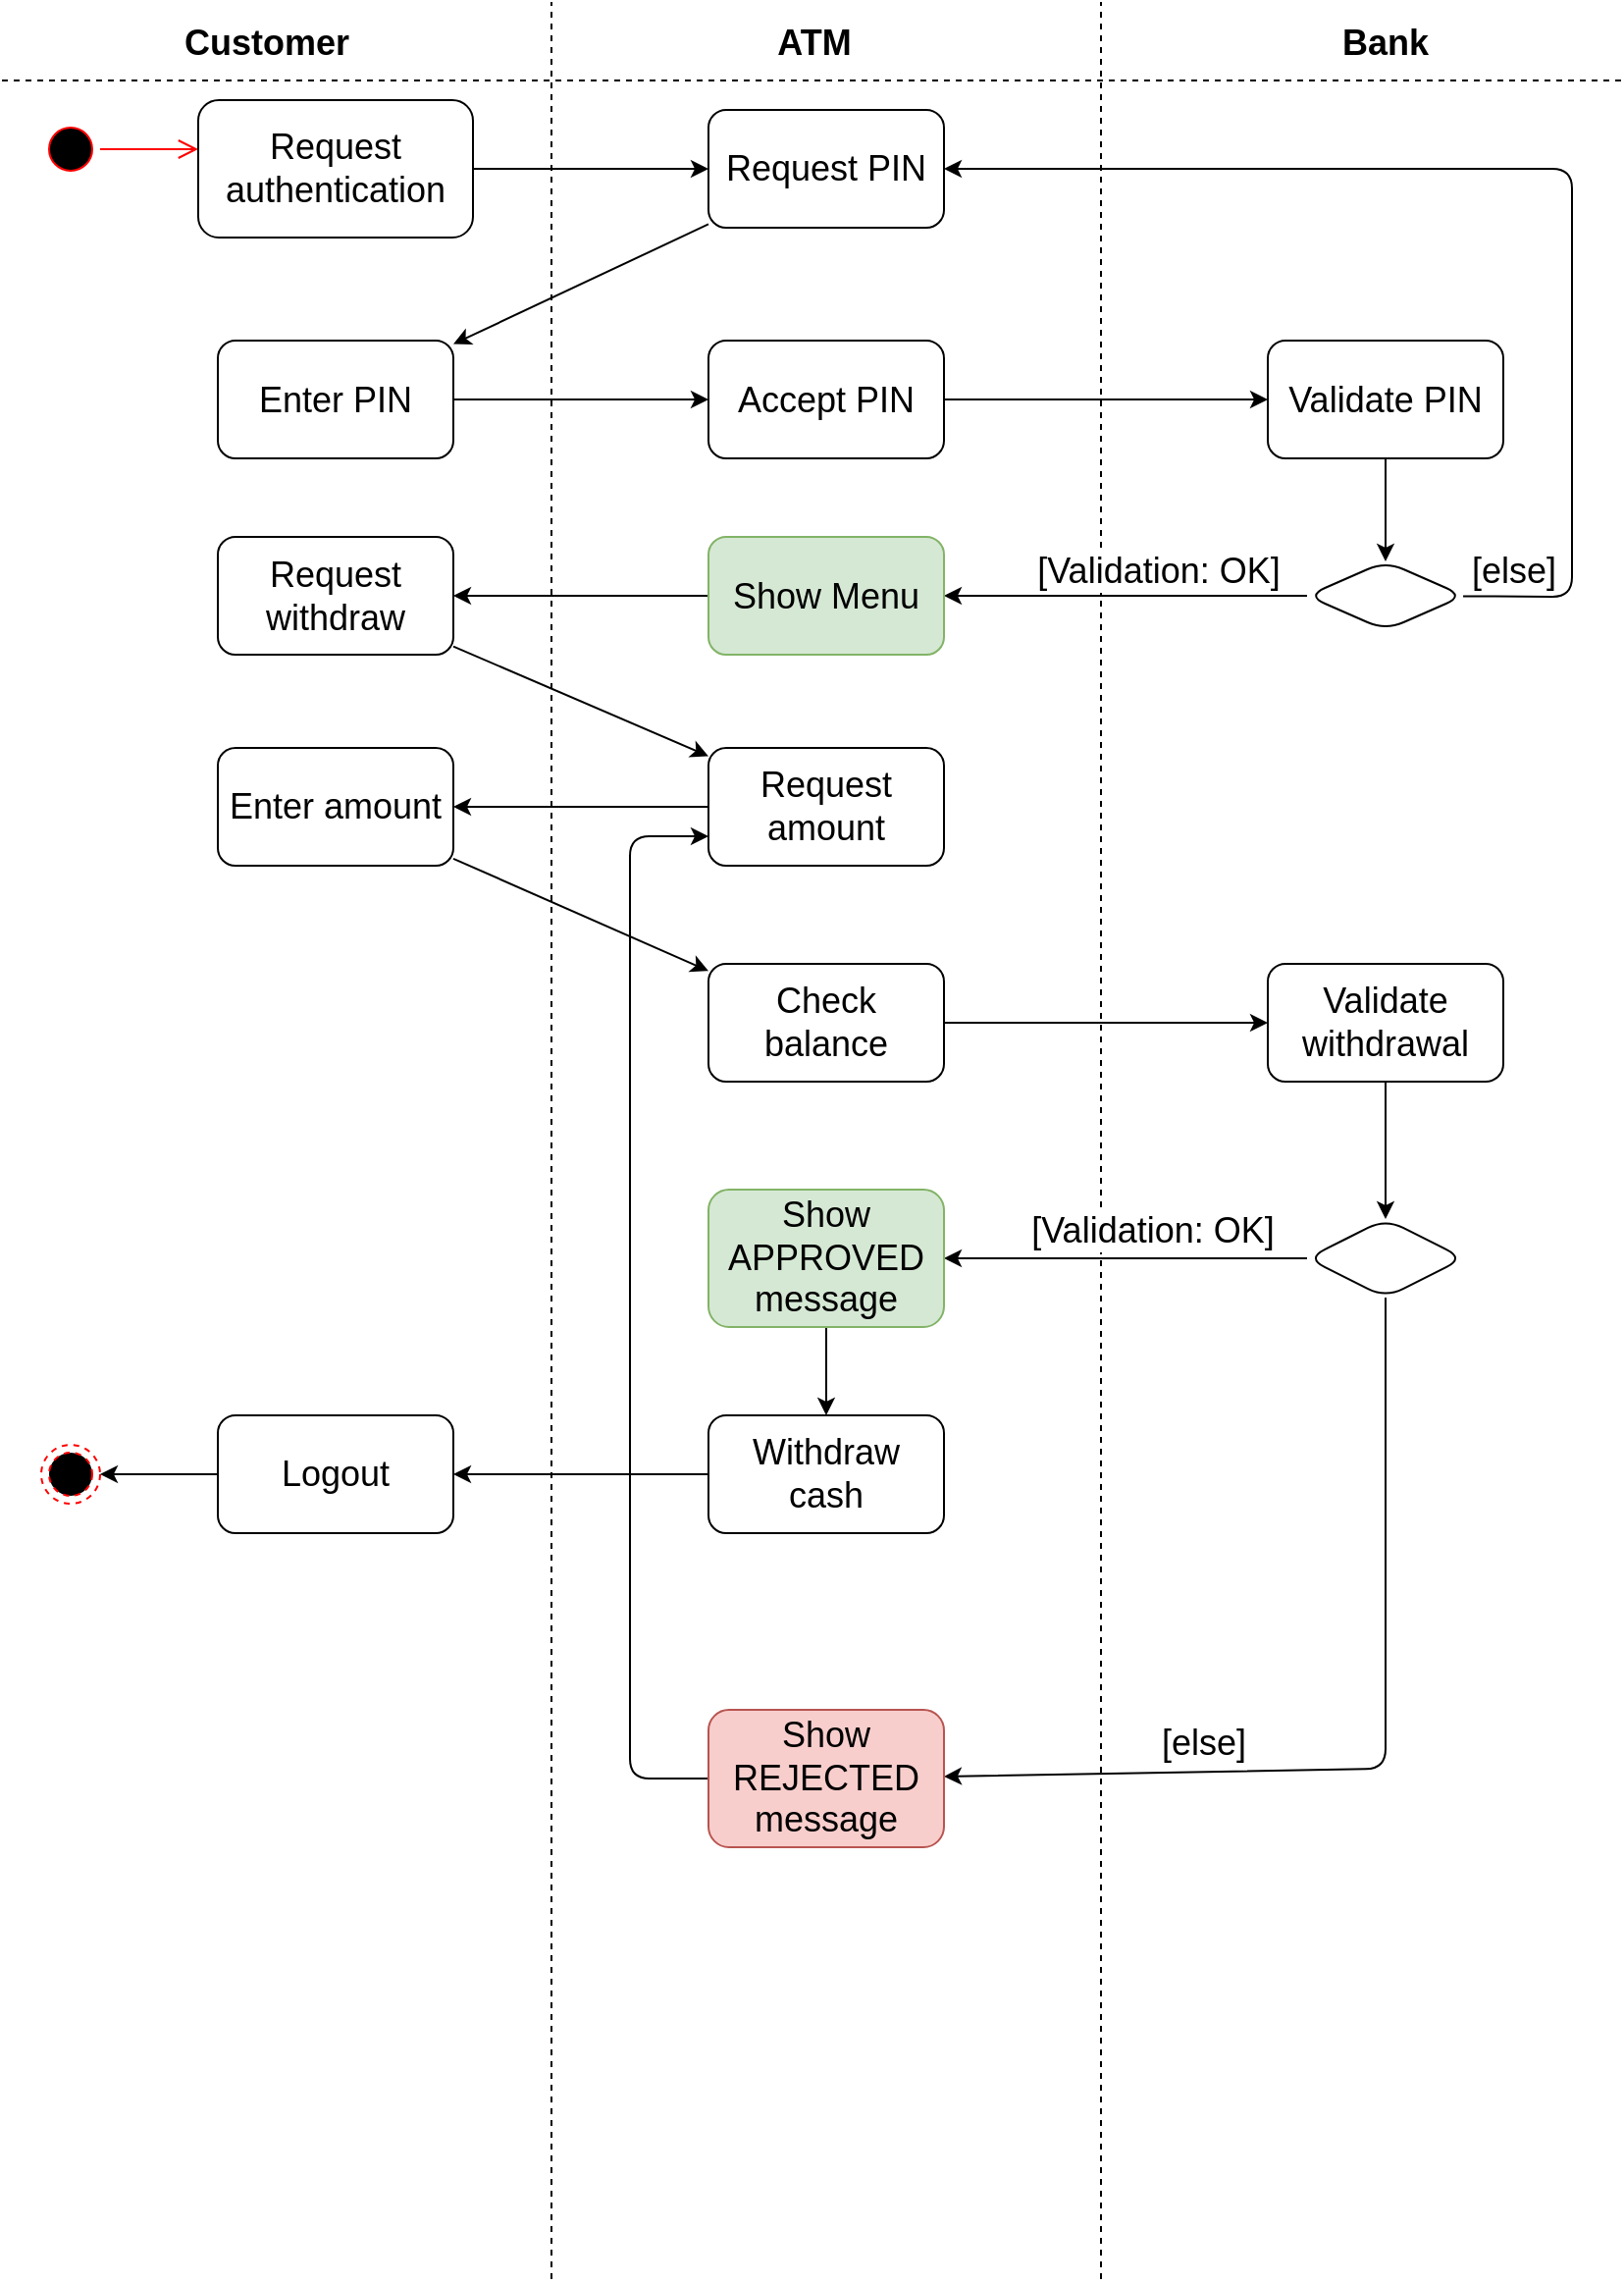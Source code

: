 <mxfile>
    <diagram id="XvPRe0NY_XkeJn2t7DHm" name="Page-1">
        <mxGraphModel dx="1266" dy="627" grid="1" gridSize="10" guides="1" tooltips="1" connect="1" arrows="1" fold="1" page="1" pageScale="1" pageWidth="827" pageHeight="1169" math="0" shadow="0">
            <root>
                <mxCell id="0"/>
                <mxCell id="1" parent="0"/>
                <mxCell id="4" value="" style="group" vertex="1" connectable="0" parent="1">
                    <mxGeometry x="20" y="60" width="80" height="30" as="geometry"/>
                </mxCell>
                <mxCell id="2" value="" style="ellipse;html=1;shape=startState;fillColor=#000000;strokeColor=#ff0000;rotation=-90;" vertex="1" parent="4">
                    <mxGeometry width="30" height="30" as="geometry"/>
                </mxCell>
                <mxCell id="3" value="" style="edgeStyle=orthogonalEdgeStyle;html=1;verticalAlign=bottom;endArrow=open;endSize=8;strokeColor=#ff0000;exitX=0.5;exitY=1;exitDx=0;exitDy=0;" edge="1" source="2" parent="4">
                    <mxGeometry relative="1" as="geometry">
                        <mxPoint x="80" y="15" as="targetPoint"/>
                    </mxGeometry>
                </mxCell>
                <mxCell id="5" value="" style="line;strokeWidth=1;fillColor=none;align=left;verticalAlign=middle;spacingTop=-1;spacingLeft=3;spacingRight=3;rotatable=0;labelPosition=right;points=[];portConstraint=eastwest;dashed=1;" vertex="1" parent="1">
                    <mxGeometry y="36" width="825" height="8" as="geometry"/>
                </mxCell>
                <mxCell id="9" value="" style="endArrow=none;dashed=1;html=1;" edge="1" parent="1">
                    <mxGeometry width="50" height="50" relative="1" as="geometry">
                        <mxPoint x="280" y="1160" as="sourcePoint"/>
                        <mxPoint x="280" as="targetPoint"/>
                    </mxGeometry>
                </mxCell>
                <mxCell id="10" value="" style="endArrow=none;dashed=1;html=1;" edge="1" parent="1">
                    <mxGeometry width="50" height="50" relative="1" as="geometry">
                        <mxPoint x="560" y="1160" as="sourcePoint"/>
                        <mxPoint x="560" as="targetPoint"/>
                    </mxGeometry>
                </mxCell>
                <mxCell id="11" value="Customer" style="text;html=1;strokeColor=none;fillColor=none;align=center;verticalAlign=middle;whiteSpace=wrap;rounded=0;dashed=1;fontSize=18;fontStyle=1" vertex="1" parent="1">
                    <mxGeometry x="90" y="6" width="90" height="30" as="geometry"/>
                </mxCell>
                <mxCell id="12" value="ATM" style="text;html=1;strokeColor=none;fillColor=none;align=center;verticalAlign=middle;whiteSpace=wrap;rounded=0;dashed=1;fontSize=18;fontStyle=1" vertex="1" parent="1">
                    <mxGeometry x="369" y="6" width="90" height="30" as="geometry"/>
                </mxCell>
                <mxCell id="13" value="Bank" style="text;html=1;strokeColor=none;fillColor=none;align=center;verticalAlign=middle;whiteSpace=wrap;rounded=0;dashed=1;fontSize=18;fontStyle=1" vertex="1" parent="1">
                    <mxGeometry x="660" y="6" width="90" height="30" as="geometry"/>
                </mxCell>
                <mxCell id="14" value="" style="ellipse;html=1;shape=endState;fillColor=#000000;strokeColor=#ff0000;dashed=1;fontSize=18;" vertex="1" parent="1">
                    <mxGeometry x="20" y="735" width="30" height="30" as="geometry"/>
                </mxCell>
                <mxCell id="15" value="Request authentication" style="rounded=1;whiteSpace=wrap;html=1;fontSize=18;" vertex="1" parent="1">
                    <mxGeometry x="100" y="50" width="140" height="70" as="geometry"/>
                </mxCell>
                <mxCell id="22" value="" style="edgeStyle=none;html=1;fontSize=18;exitX=1;exitY=0.5;exitDx=0;exitDy=0;" edge="1" parent="1" source="27" target="21">
                    <mxGeometry relative="1" as="geometry"/>
                </mxCell>
                <mxCell id="26" value="" style="edgeStyle=none;html=1;fontSize=18;" edge="1" parent="1" source="16" target="25">
                    <mxGeometry relative="1" as="geometry"/>
                </mxCell>
                <mxCell id="16" value="Request PIN" style="rounded=1;whiteSpace=wrap;html=1;fontSize=18;" vertex="1" parent="1">
                    <mxGeometry x="360" y="55" width="120" height="60" as="geometry"/>
                </mxCell>
                <mxCell id="17" value="" style="endArrow=classic;html=1;fontSize=18;exitX=1;exitY=0.5;exitDx=0;exitDy=0;entryX=0;entryY=0.5;entryDx=0;entryDy=0;" edge="1" parent="1" source="15" target="16">
                    <mxGeometry width="50" height="50" relative="1" as="geometry">
                        <mxPoint x="450" y="140" as="sourcePoint"/>
                        <mxPoint x="500" y="90" as="targetPoint"/>
                    </mxGeometry>
                </mxCell>
                <mxCell id="24" value="" style="edgeStyle=none;html=1;fontSize=18;" edge="1" parent="1" source="21" target="23">
                    <mxGeometry relative="1" as="geometry"/>
                </mxCell>
                <mxCell id="21" value="Validate PIN" style="whiteSpace=wrap;html=1;fontSize=18;rounded=1;" vertex="1" parent="1">
                    <mxGeometry x="645" y="172.5" width="120" height="60" as="geometry"/>
                </mxCell>
                <mxCell id="29" value="[else]" style="edgeStyle=none;html=1;entryX=1;entryY=0.5;entryDx=0;entryDy=0;fontSize=18;" edge="1" parent="1" source="23" target="16">
                    <mxGeometry x="-0.914" y="13" relative="1" as="geometry">
                        <Array as="points">
                            <mxPoint x="800" y="303"/>
                            <mxPoint x="800" y="85"/>
                        </Array>
                        <mxPoint as="offset"/>
                    </mxGeometry>
                </mxCell>
                <mxCell id="32" value="[Validation: OK]" style="edgeStyle=none;html=1;fontSize=18;" edge="1" parent="1" source="23" target="31">
                    <mxGeometry x="-0.189" y="-12" relative="1" as="geometry">
                        <mxPoint x="-1" y="-1" as="offset"/>
                    </mxGeometry>
                </mxCell>
                <mxCell id="23" value="" style="rhombus;whiteSpace=wrap;html=1;fontSize=18;rounded=1;" vertex="1" parent="1">
                    <mxGeometry x="665" y="285" width="80" height="35" as="geometry"/>
                </mxCell>
                <mxCell id="28" value="" style="edgeStyle=none;html=1;fontSize=18;" edge="1" parent="1" source="25" target="27">
                    <mxGeometry relative="1" as="geometry"/>
                </mxCell>
                <mxCell id="25" value="Enter PIN" style="whiteSpace=wrap;html=1;fontSize=18;rounded=1;" vertex="1" parent="1">
                    <mxGeometry x="110" y="172.5" width="120" height="60" as="geometry"/>
                </mxCell>
                <mxCell id="27" value="Accept PIN" style="whiteSpace=wrap;html=1;fontSize=18;rounded=1;" vertex="1" parent="1">
                    <mxGeometry x="360" y="172.5" width="120" height="60" as="geometry"/>
                </mxCell>
                <mxCell id="35" value="" style="edgeStyle=none;html=1;fontSize=18;" edge="1" parent="1" source="31" target="34">
                    <mxGeometry relative="1" as="geometry"/>
                </mxCell>
                <mxCell id="31" value="Show Menu" style="whiteSpace=wrap;html=1;fontSize=18;rounded=1;fillColor=#d5e8d4;strokeColor=#82b366;" vertex="1" parent="1">
                    <mxGeometry x="360" y="272.5" width="120" height="60" as="geometry"/>
                </mxCell>
                <mxCell id="37" value="" style="edgeStyle=none;html=1;fontSize=18;" edge="1" parent="1" source="34" target="36">
                    <mxGeometry relative="1" as="geometry"/>
                </mxCell>
                <mxCell id="34" value="Request withdraw" style="whiteSpace=wrap;html=1;fontSize=18;rounded=1;" vertex="1" parent="1">
                    <mxGeometry x="110" y="272.5" width="120" height="60" as="geometry"/>
                </mxCell>
                <mxCell id="40" value="" style="edgeStyle=none;html=1;fontSize=18;" edge="1" parent="1" source="36" target="39">
                    <mxGeometry relative="1" as="geometry"/>
                </mxCell>
                <mxCell id="36" value="Request amount" style="whiteSpace=wrap;html=1;fontSize=18;rounded=1;" vertex="1" parent="1">
                    <mxGeometry x="360" y="380" width="120" height="60" as="geometry"/>
                </mxCell>
                <mxCell id="42" value="" style="edgeStyle=none;html=1;fontSize=18;" edge="1" parent="1" source="39" target="41">
                    <mxGeometry relative="1" as="geometry"/>
                </mxCell>
                <mxCell id="39" value="Enter amount" style="whiteSpace=wrap;html=1;fontSize=18;rounded=1;" vertex="1" parent="1">
                    <mxGeometry x="110" y="380" width="120" height="60" as="geometry"/>
                </mxCell>
                <mxCell id="44" value="" style="edgeStyle=none;html=1;fontSize=18;" edge="1" parent="1" source="41" target="43">
                    <mxGeometry relative="1" as="geometry"/>
                </mxCell>
                <mxCell id="41" value="Check balance" style="whiteSpace=wrap;html=1;fontSize=18;rounded=1;" vertex="1" parent="1">
                    <mxGeometry x="360" y="490" width="120" height="60" as="geometry"/>
                </mxCell>
                <mxCell id="46" value="" style="edgeStyle=none;html=1;fontSize=18;" edge="1" parent="1" source="43" target="45">
                    <mxGeometry relative="1" as="geometry"/>
                </mxCell>
                <mxCell id="43" value="Validate withdrawal" style="whiteSpace=wrap;html=1;fontSize=18;rounded=1;" vertex="1" parent="1">
                    <mxGeometry x="645" y="490" width="120" height="60" as="geometry"/>
                </mxCell>
                <mxCell id="48" value="[Validation: OK]" style="edgeStyle=none;html=1;fontSize=18;" edge="1" parent="1" source="45" target="47">
                    <mxGeometry x="-0.146" y="-14" relative="1" as="geometry">
                        <mxPoint as="offset"/>
                    </mxGeometry>
                </mxCell>
                <mxCell id="57" value="[else]" style="edgeStyle=none;html=1;fontSize=18;" edge="1" parent="1" source="45" target="56">
                    <mxGeometry x="0.432" y="-15" relative="1" as="geometry">
                        <Array as="points">
                            <mxPoint x="705" y="900"/>
                        </Array>
                        <mxPoint as="offset"/>
                    </mxGeometry>
                </mxCell>
                <mxCell id="45" value="" style="rhombus;whiteSpace=wrap;html=1;fontSize=18;rounded=1;" vertex="1" parent="1">
                    <mxGeometry x="665" y="620" width="80" height="40" as="geometry"/>
                </mxCell>
                <mxCell id="52" value="" style="edgeStyle=none;html=1;fontSize=18;" edge="1" parent="1" source="47" target="51">
                    <mxGeometry relative="1" as="geometry"/>
                </mxCell>
                <mxCell id="47" value="Show APPROVED message" style="whiteSpace=wrap;html=1;fontSize=18;rounded=1;fillColor=#d5e8d4;strokeColor=#82b366;" vertex="1" parent="1">
                    <mxGeometry x="360" y="605" width="120" height="70" as="geometry"/>
                </mxCell>
                <mxCell id="54" value="" style="edgeStyle=none;html=1;fontSize=18;" edge="1" parent="1" source="51" target="53">
                    <mxGeometry relative="1" as="geometry"/>
                </mxCell>
                <mxCell id="51" value="Withdraw cash" style="whiteSpace=wrap;html=1;fontSize=18;rounded=1;" vertex="1" parent="1">
                    <mxGeometry x="360" y="720" width="120" height="60" as="geometry"/>
                </mxCell>
                <mxCell id="55" value="" style="edgeStyle=none;html=1;fontSize=18;" edge="1" parent="1" source="53" target="14">
                    <mxGeometry relative="1" as="geometry"/>
                </mxCell>
                <mxCell id="53" value="Logout" style="rounded=1;whiteSpace=wrap;html=1;fontSize=18;" vertex="1" parent="1">
                    <mxGeometry x="110" y="720" width="120" height="60" as="geometry"/>
                </mxCell>
                <mxCell id="59" style="edgeStyle=none;html=1;entryX=0;entryY=0.75;entryDx=0;entryDy=0;fontSize=18;" edge="1" parent="1" source="56" target="36">
                    <mxGeometry relative="1" as="geometry">
                        <Array as="points">
                            <mxPoint x="320" y="905"/>
                            <mxPoint x="320" y="425"/>
                        </Array>
                    </mxGeometry>
                </mxCell>
                <mxCell id="56" value="Show REJECTED&lt;br&gt;message" style="whiteSpace=wrap;html=1;fontSize=18;rounded=1;fillColor=#f8cecc;strokeColor=#b85450;" vertex="1" parent="1">
                    <mxGeometry x="360" y="870" width="120" height="70" as="geometry"/>
                </mxCell>
            </root>
        </mxGraphModel>
    </diagram>
</mxfile>